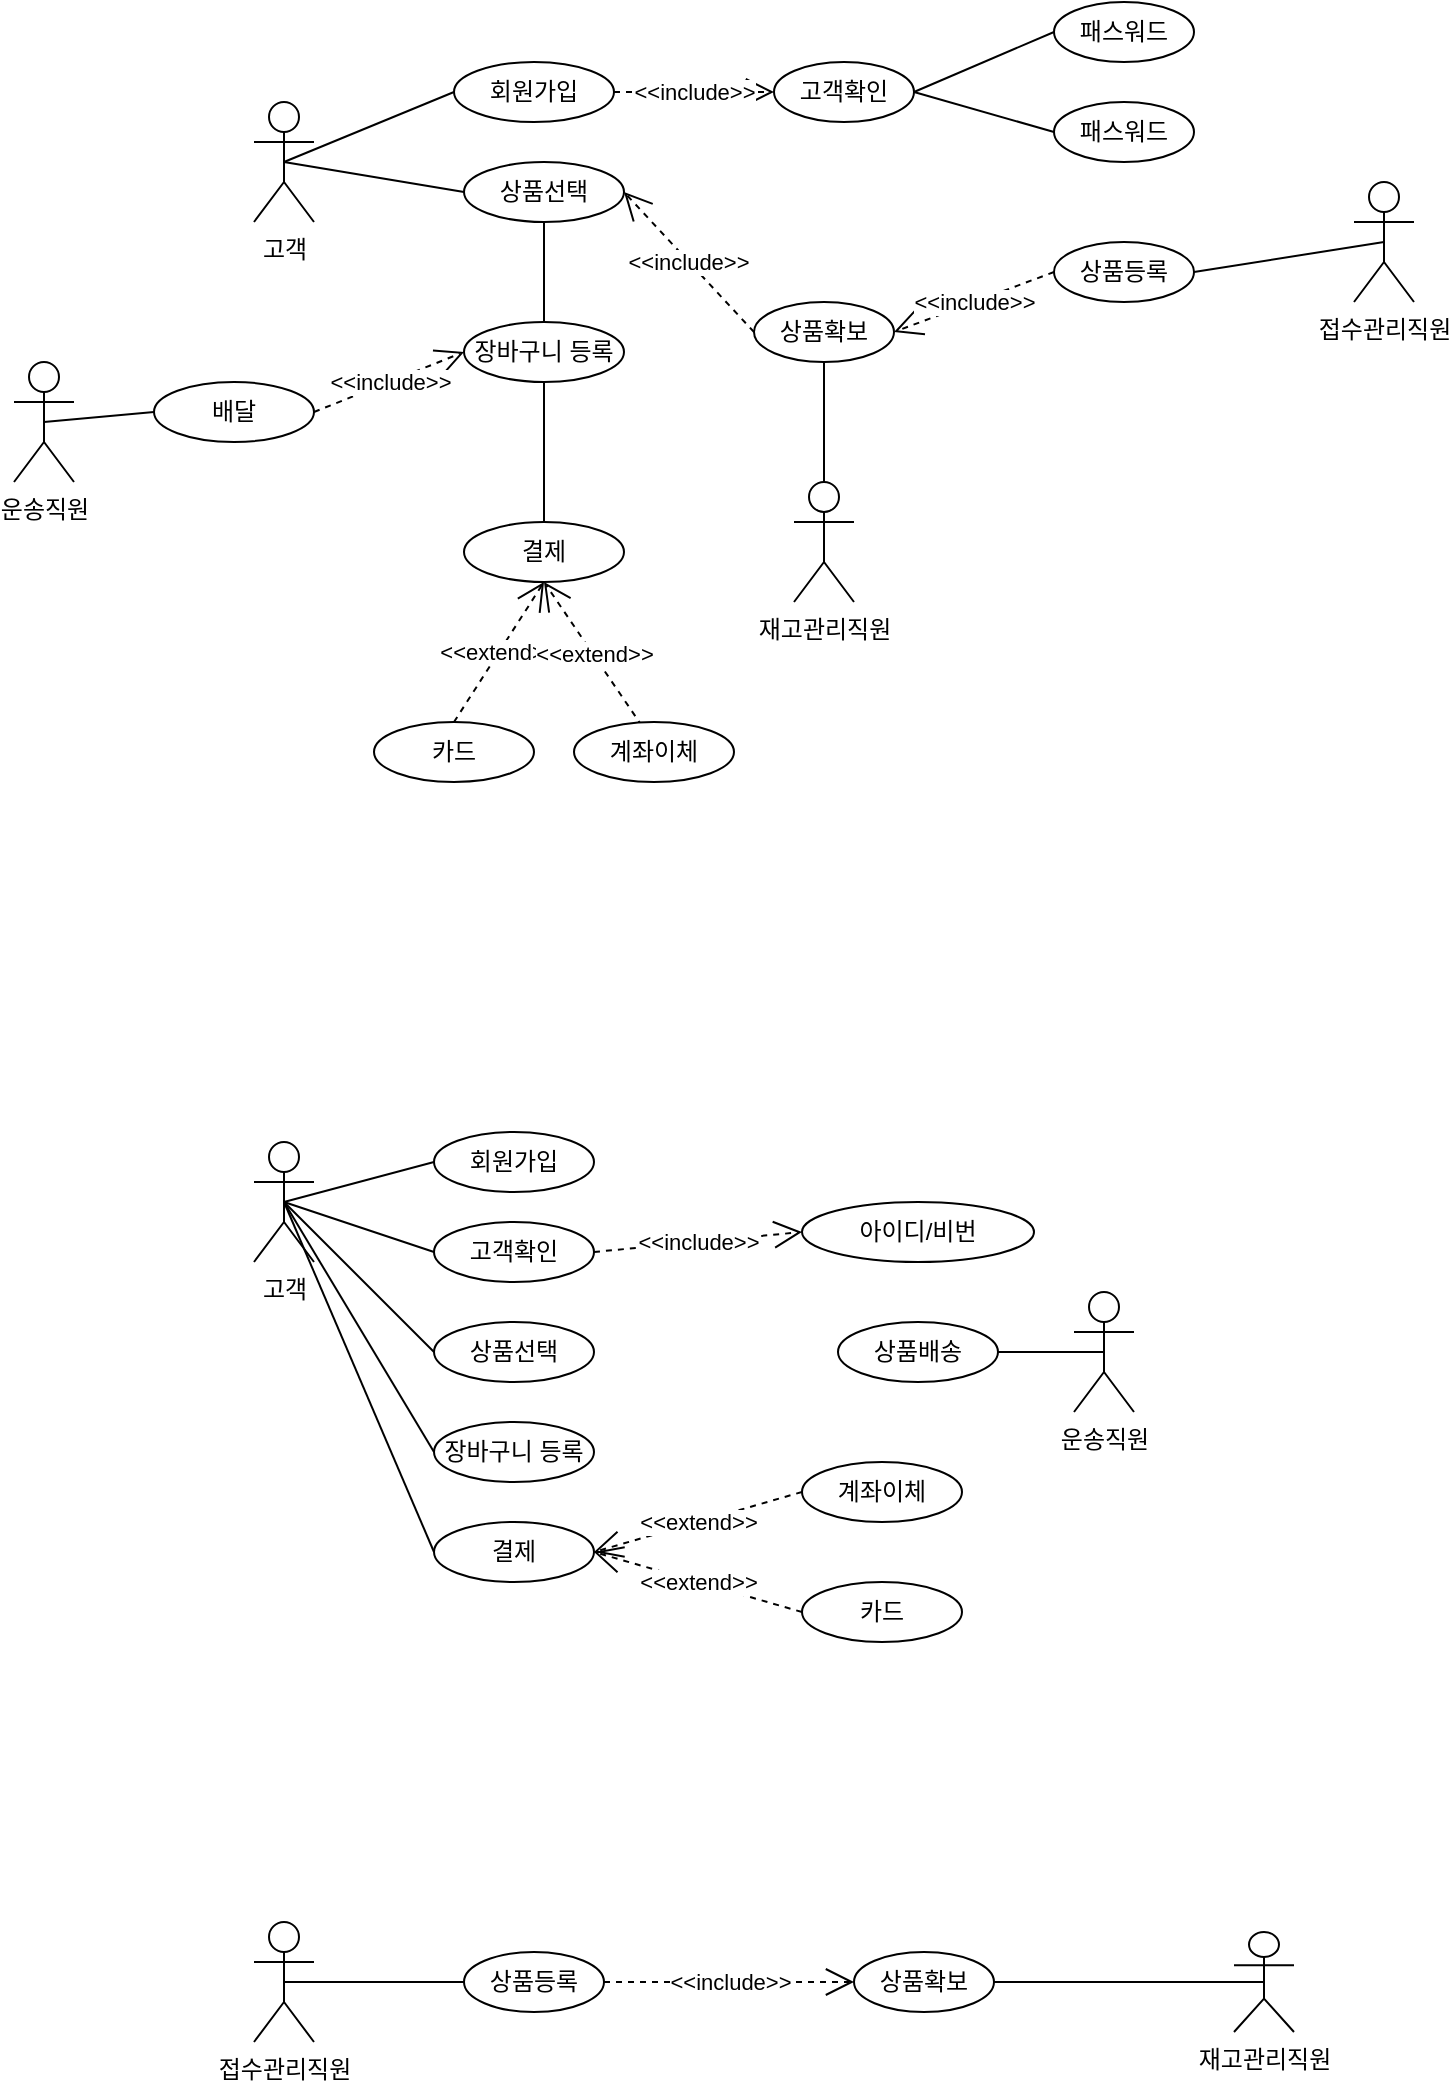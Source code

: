 <mxfile version="24.7.13">
  <diagram name="페이지-1" id="dNgf2N9sMz7548vASOfa">
    <mxGraphModel dx="2261" dy="746" grid="1" gridSize="10" guides="1" tooltips="1" connect="1" arrows="1" fold="1" page="1" pageScale="1" pageWidth="827" pageHeight="1169" math="0" shadow="0">
      <root>
        <mxCell id="0" />
        <mxCell id="1" parent="0" />
        <mxCell id="RgEV3YczR7c0vfwhTr1n-1" value="고객" style="shape=umlActor;verticalLabelPosition=bottom;verticalAlign=top;html=1;outlineConnect=0;" vertex="1" parent="1">
          <mxGeometry x="60" y="70" width="30" height="60" as="geometry" />
        </mxCell>
        <mxCell id="RgEV3YczR7c0vfwhTr1n-2" value="회원가입" style="ellipse;whiteSpace=wrap;html=1;" vertex="1" parent="1">
          <mxGeometry x="160" y="50" width="80" height="30" as="geometry" />
        </mxCell>
        <mxCell id="RgEV3YczR7c0vfwhTr1n-3" value="고객확인" style="ellipse;whiteSpace=wrap;html=1;" vertex="1" parent="1">
          <mxGeometry x="320" y="50" width="70" height="30" as="geometry" />
        </mxCell>
        <mxCell id="RgEV3YczR7c0vfwhTr1n-4" value="접수관리직원" style="shape=umlActor;verticalLabelPosition=bottom;verticalAlign=top;html=1;outlineConnect=0;" vertex="1" parent="1">
          <mxGeometry x="610" y="110" width="30" height="60" as="geometry" />
        </mxCell>
        <mxCell id="RgEV3YczR7c0vfwhTr1n-5" value="상품등록" style="ellipse;whiteSpace=wrap;html=1;" vertex="1" parent="1">
          <mxGeometry x="460" y="140" width="70" height="30" as="geometry" />
        </mxCell>
        <mxCell id="RgEV3YczR7c0vfwhTr1n-6" value="재고관리직원" style="shape=umlActor;verticalLabelPosition=bottom;verticalAlign=top;html=1;outlineConnect=0;" vertex="1" parent="1">
          <mxGeometry x="330" y="260" width="30" height="60" as="geometry" />
        </mxCell>
        <mxCell id="RgEV3YczR7c0vfwhTr1n-7" value="상품확보" style="ellipse;whiteSpace=wrap;html=1;" vertex="1" parent="1">
          <mxGeometry x="310" y="170" width="70" height="30" as="geometry" />
        </mxCell>
        <mxCell id="RgEV3YczR7c0vfwhTr1n-9" value="상품선택" style="ellipse;whiteSpace=wrap;html=1;" vertex="1" parent="1">
          <mxGeometry x="165" y="100" width="80" height="30" as="geometry" />
        </mxCell>
        <mxCell id="RgEV3YczR7c0vfwhTr1n-12" value="" style="endArrow=none;html=1;rounded=0;entryX=0;entryY=0.5;entryDx=0;entryDy=0;exitX=0.5;exitY=0.5;exitDx=0;exitDy=0;exitPerimeter=0;" edge="1" parent="1" source="RgEV3YczR7c0vfwhTr1n-1" target="RgEV3YczR7c0vfwhTr1n-2">
          <mxGeometry width="50" height="50" relative="1" as="geometry">
            <mxPoint x="390" y="410" as="sourcePoint" />
            <mxPoint x="440" y="360" as="targetPoint" />
          </mxGeometry>
        </mxCell>
        <mxCell id="RgEV3YczR7c0vfwhTr1n-13" value="패스워드" style="ellipse;whiteSpace=wrap;html=1;" vertex="1" parent="1">
          <mxGeometry x="460" y="20" width="70" height="30" as="geometry" />
        </mxCell>
        <mxCell id="RgEV3YczR7c0vfwhTr1n-14" value="&amp;lt;&amp;lt;include&amp;gt;&amp;gt;" style="endArrow=open;endSize=12;dashed=1;html=1;rounded=0;entryX=0;entryY=0.5;entryDx=0;entryDy=0;exitX=1;exitY=0.5;exitDx=0;exitDy=0;" edge="1" parent="1" source="RgEV3YczR7c0vfwhTr1n-2" target="RgEV3YczR7c0vfwhTr1n-3">
          <mxGeometry width="160" relative="1" as="geometry">
            <mxPoint x="215" y="210" as="sourcePoint" />
            <mxPoint x="215" y="140" as="targetPoint" />
            <mxPoint as="offset" />
          </mxGeometry>
        </mxCell>
        <mxCell id="RgEV3YczR7c0vfwhTr1n-15" value="패스워드" style="ellipse;whiteSpace=wrap;html=1;" vertex="1" parent="1">
          <mxGeometry x="460" y="70" width="70" height="30" as="geometry" />
        </mxCell>
        <mxCell id="RgEV3YczR7c0vfwhTr1n-16" value="" style="endArrow=none;html=1;rounded=0;entryX=0;entryY=0.5;entryDx=0;entryDy=0;exitX=0.5;exitY=0.5;exitDx=0;exitDy=0;exitPerimeter=0;" edge="1" parent="1" source="RgEV3YczR7c0vfwhTr1n-1" target="RgEV3YczR7c0vfwhTr1n-9">
          <mxGeometry width="50" height="50" relative="1" as="geometry">
            <mxPoint x="85" y="110" as="sourcePoint" />
            <mxPoint x="170" y="75" as="targetPoint" />
          </mxGeometry>
        </mxCell>
        <mxCell id="RgEV3YczR7c0vfwhTr1n-17" value="" style="endArrow=none;html=1;rounded=0;entryX=0;entryY=0.5;entryDx=0;entryDy=0;exitX=1;exitY=0.5;exitDx=0;exitDy=0;" edge="1" parent="1" source="RgEV3YczR7c0vfwhTr1n-3" target="RgEV3YczR7c0vfwhTr1n-13">
          <mxGeometry width="50" height="50" relative="1" as="geometry">
            <mxPoint x="85" y="110" as="sourcePoint" />
            <mxPoint x="175" y="125" as="targetPoint" />
          </mxGeometry>
        </mxCell>
        <mxCell id="RgEV3YczR7c0vfwhTr1n-18" value="" style="endArrow=none;html=1;rounded=0;entryX=0;entryY=0.5;entryDx=0;entryDy=0;exitX=1;exitY=0.5;exitDx=0;exitDy=0;" edge="1" parent="1" source="RgEV3YczR7c0vfwhTr1n-3" target="RgEV3YczR7c0vfwhTr1n-15">
          <mxGeometry width="50" height="50" relative="1" as="geometry">
            <mxPoint x="400" y="75" as="sourcePoint" />
            <mxPoint x="470" y="45" as="targetPoint" />
          </mxGeometry>
        </mxCell>
        <mxCell id="RgEV3YczR7c0vfwhTr1n-19" value="" style="endArrow=none;html=1;rounded=0;entryX=1;entryY=0.5;entryDx=0;entryDy=0;exitX=0.5;exitY=0.5;exitDx=0;exitDy=0;exitPerimeter=0;" edge="1" parent="1" source="RgEV3YczR7c0vfwhTr1n-4" target="RgEV3YczR7c0vfwhTr1n-5">
          <mxGeometry width="50" height="50" relative="1" as="geometry">
            <mxPoint x="390" y="410" as="sourcePoint" />
            <mxPoint x="440" y="360" as="targetPoint" />
          </mxGeometry>
        </mxCell>
        <mxCell id="RgEV3YczR7c0vfwhTr1n-21" value="&amp;lt;&amp;lt;include&amp;gt;&amp;gt;" style="endArrow=open;endSize=12;dashed=1;html=1;rounded=0;entryX=1;entryY=0.5;entryDx=0;entryDy=0;exitX=0;exitY=0.5;exitDx=0;exitDy=0;" edge="1" parent="1" source="RgEV3YczR7c0vfwhTr1n-5" target="RgEV3YczR7c0vfwhTr1n-7">
          <mxGeometry width="160" relative="1" as="geometry">
            <mxPoint x="460" y="160" as="sourcePoint" />
            <mxPoint x="330" y="75" as="targetPoint" />
          </mxGeometry>
        </mxCell>
        <mxCell id="RgEV3YczR7c0vfwhTr1n-25" value="" style="endArrow=none;html=1;rounded=0;entryX=0.5;entryY=1;entryDx=0;entryDy=0;exitX=0.5;exitY=0;exitDx=0;exitDy=0;exitPerimeter=0;" edge="1" parent="1" source="RgEV3YczR7c0vfwhTr1n-6" target="RgEV3YczR7c0vfwhTr1n-7">
          <mxGeometry width="50" height="50" relative="1" as="geometry">
            <mxPoint x="390" y="410" as="sourcePoint" />
            <mxPoint x="440" y="360" as="targetPoint" />
          </mxGeometry>
        </mxCell>
        <mxCell id="RgEV3YczR7c0vfwhTr1n-26" value="&amp;lt;&amp;lt;include&amp;gt;&amp;gt;" style="endArrow=open;endSize=12;dashed=1;html=1;rounded=0;entryX=1;entryY=0.5;entryDx=0;entryDy=0;exitX=0;exitY=0.5;exitDx=0;exitDy=0;" edge="1" parent="1" source="RgEV3YczR7c0vfwhTr1n-7" target="RgEV3YczR7c0vfwhTr1n-9">
          <mxGeometry width="160" relative="1" as="geometry">
            <mxPoint x="250" y="75" as="sourcePoint" />
            <mxPoint x="330" y="75" as="targetPoint" />
          </mxGeometry>
        </mxCell>
        <mxCell id="RgEV3YczR7c0vfwhTr1n-27" value="운송직원" style="shape=umlActor;verticalLabelPosition=bottom;verticalAlign=top;html=1;outlineConnect=0;" vertex="1" parent="1">
          <mxGeometry x="-60" y="200" width="30" height="60" as="geometry" />
        </mxCell>
        <mxCell id="RgEV3YczR7c0vfwhTr1n-28" value="장바구니 등록" style="ellipse;whiteSpace=wrap;html=1;" vertex="1" parent="1">
          <mxGeometry x="165" y="180" width="80" height="30" as="geometry" />
        </mxCell>
        <mxCell id="RgEV3YczR7c0vfwhTr1n-30" value="" style="endArrow=none;html=1;rounded=0;entryX=0.5;entryY=0;entryDx=0;entryDy=0;exitX=0.5;exitY=1;exitDx=0;exitDy=0;" edge="1" parent="1" source="RgEV3YczR7c0vfwhTr1n-9" target="RgEV3YczR7c0vfwhTr1n-28">
          <mxGeometry width="50" height="50" relative="1" as="geometry">
            <mxPoint x="85" y="110" as="sourcePoint" />
            <mxPoint x="175" y="125" as="targetPoint" />
          </mxGeometry>
        </mxCell>
        <mxCell id="RgEV3YczR7c0vfwhTr1n-31" value="" style="endArrow=none;html=1;rounded=0;entryX=0.5;entryY=1;entryDx=0;entryDy=0;exitX=0.5;exitY=0;exitDx=0;exitDy=0;" edge="1" parent="1" source="RgEV3YczR7c0vfwhTr1n-32" target="RgEV3YczR7c0vfwhTr1n-28">
          <mxGeometry width="50" height="50" relative="1" as="geometry">
            <mxPoint x="205" y="270" as="sourcePoint" />
            <mxPoint x="440" y="360" as="targetPoint" />
          </mxGeometry>
        </mxCell>
        <mxCell id="RgEV3YczR7c0vfwhTr1n-32" value="결제" style="ellipse;whiteSpace=wrap;html=1;" vertex="1" parent="1">
          <mxGeometry x="165" y="280" width="80" height="30" as="geometry" />
        </mxCell>
        <mxCell id="RgEV3YczR7c0vfwhTr1n-33" value="&amp;lt;&amp;lt;extend&amp;gt;&amp;gt;" style="endArrow=open;endSize=12;dashed=1;html=1;rounded=0;entryX=0.5;entryY=1;entryDx=0;entryDy=0;exitX=0.5;exitY=0;exitDx=0;exitDy=0;" edge="1" parent="1" source="RgEV3YczR7c0vfwhTr1n-35" target="RgEV3YczR7c0vfwhTr1n-32">
          <mxGeometry width="160" relative="1" as="geometry">
            <mxPoint x="180" y="360" as="sourcePoint" />
            <mxPoint x="440" y="280" as="targetPoint" />
          </mxGeometry>
        </mxCell>
        <mxCell id="RgEV3YczR7c0vfwhTr1n-34" value="&amp;lt;&amp;lt;extend&amp;gt;&amp;gt;" style="endArrow=open;endSize=12;dashed=1;html=1;rounded=0;entryX=0.5;entryY=1;entryDx=0;entryDy=0;exitX=0.425;exitY=0.067;exitDx=0;exitDy=0;exitPerimeter=0;" edge="1" parent="1" source="RgEV3YczR7c0vfwhTr1n-36" target="RgEV3YczR7c0vfwhTr1n-32">
          <mxGeometry width="160" relative="1" as="geometry">
            <mxPoint x="230" y="360" as="sourcePoint" />
            <mxPoint x="215" y="320" as="targetPoint" />
          </mxGeometry>
        </mxCell>
        <mxCell id="RgEV3YczR7c0vfwhTr1n-35" value="카드" style="ellipse;whiteSpace=wrap;html=1;" vertex="1" parent="1">
          <mxGeometry x="120" y="380" width="80" height="30" as="geometry" />
        </mxCell>
        <mxCell id="RgEV3YczR7c0vfwhTr1n-36" value="계좌이체" style="ellipse;whiteSpace=wrap;html=1;" vertex="1" parent="1">
          <mxGeometry x="220" y="380" width="80" height="30" as="geometry" />
        </mxCell>
        <mxCell id="RgEV3YczR7c0vfwhTr1n-39" value="" style="endArrow=none;html=1;rounded=0;entryX=0.5;entryY=0.5;entryDx=0;entryDy=0;entryPerimeter=0;exitX=0;exitY=0.5;exitDx=0;exitDy=0;" edge="1" parent="1" source="RgEV3YczR7c0vfwhTr1n-40" target="RgEV3YczR7c0vfwhTr1n-27">
          <mxGeometry width="50" height="50" relative="1" as="geometry">
            <mxPoint x="20" y="230" as="sourcePoint" />
            <mxPoint x="440" y="360" as="targetPoint" />
          </mxGeometry>
        </mxCell>
        <mxCell id="RgEV3YczR7c0vfwhTr1n-40" value="배달" style="ellipse;whiteSpace=wrap;html=1;" vertex="1" parent="1">
          <mxGeometry x="10" y="210" width="80" height="30" as="geometry" />
        </mxCell>
        <mxCell id="RgEV3YczR7c0vfwhTr1n-41" value="&amp;lt;&amp;lt;include&amp;gt;&amp;gt;" style="endArrow=open;endSize=12;dashed=1;html=1;rounded=0;entryX=0;entryY=0.5;entryDx=0;entryDy=0;exitX=1;exitY=0.5;exitDx=0;exitDy=0;" edge="1" parent="1" source="RgEV3YczR7c0vfwhTr1n-40" target="RgEV3YczR7c0vfwhTr1n-28">
          <mxGeometry width="160" relative="1" as="geometry">
            <mxPoint x="470" y="165" as="sourcePoint" />
            <mxPoint x="390" y="195" as="targetPoint" />
          </mxGeometry>
        </mxCell>
        <mxCell id="RgEV3YczR7c0vfwhTr1n-42" value="고객" style="shape=umlActor;verticalLabelPosition=bottom;verticalAlign=top;html=1;outlineConnect=0;" vertex="1" parent="1">
          <mxGeometry x="60" y="590" width="30" height="60" as="geometry" />
        </mxCell>
        <mxCell id="RgEV3YczR7c0vfwhTr1n-44" value="" style="endArrow=none;html=1;rounded=0;exitX=0.5;exitY=0.5;exitDx=0;exitDy=0;exitPerimeter=0;entryX=0;entryY=0.5;entryDx=0;entryDy=0;" edge="1" parent="1" source="RgEV3YczR7c0vfwhTr1n-42" target="RgEV3YczR7c0vfwhTr1n-45">
          <mxGeometry width="50" height="50" relative="1" as="geometry">
            <mxPoint x="20" y="225" as="sourcePoint" />
            <mxPoint x="140" y="600" as="targetPoint" />
          </mxGeometry>
        </mxCell>
        <mxCell id="RgEV3YczR7c0vfwhTr1n-45" value="회원가입" style="ellipse;whiteSpace=wrap;html=1;" vertex="1" parent="1">
          <mxGeometry x="150" y="585" width="80" height="30" as="geometry" />
        </mxCell>
        <mxCell id="RgEV3YczR7c0vfwhTr1n-46" value="고객확인" style="ellipse;whiteSpace=wrap;html=1;" vertex="1" parent="1">
          <mxGeometry x="150" y="630" width="80" height="30" as="geometry" />
        </mxCell>
        <mxCell id="RgEV3YczR7c0vfwhTr1n-47" value="아이디/비번" style="ellipse;whiteSpace=wrap;html=1;" vertex="1" parent="1">
          <mxGeometry x="334" y="620" width="116" height="30" as="geometry" />
        </mxCell>
        <mxCell id="RgEV3YczR7c0vfwhTr1n-49" value="" style="endArrow=none;html=1;rounded=0;exitX=0.5;exitY=0.5;exitDx=0;exitDy=0;exitPerimeter=0;entryX=0;entryY=0.5;entryDx=0;entryDy=0;" edge="1" parent="1" source="RgEV3YczR7c0vfwhTr1n-42" target="RgEV3YczR7c0vfwhTr1n-46">
          <mxGeometry width="50" height="50" relative="1" as="geometry">
            <mxPoint x="85" y="630" as="sourcePoint" />
            <mxPoint x="160" y="610" as="targetPoint" />
          </mxGeometry>
        </mxCell>
        <mxCell id="RgEV3YczR7c0vfwhTr1n-53" value="&amp;lt;&amp;lt;include&amp;gt;&amp;gt;" style="endArrow=open;endSize=12;dashed=1;html=1;rounded=0;entryX=0;entryY=0.5;entryDx=0;entryDy=0;exitX=1;exitY=0.5;exitDx=0;exitDy=0;" edge="1" parent="1" source="RgEV3YczR7c0vfwhTr1n-46" target="RgEV3YczR7c0vfwhTr1n-47">
          <mxGeometry width="160" relative="1" as="geometry">
            <mxPoint x="120" y="300" as="sourcePoint" />
            <mxPoint x="175" y="205" as="targetPoint" />
          </mxGeometry>
        </mxCell>
        <mxCell id="RgEV3YczR7c0vfwhTr1n-55" value="재고관리직원" style="shape=umlActor;verticalLabelPosition=bottom;verticalAlign=top;html=1;outlineConnect=0;" vertex="1" parent="1">
          <mxGeometry x="550" y="985" width="30" height="50" as="geometry" />
        </mxCell>
        <mxCell id="RgEV3YczR7c0vfwhTr1n-56" value="상품확보" style="ellipse;whiteSpace=wrap;html=1;" vertex="1" parent="1">
          <mxGeometry x="360" y="995" width="70" height="30" as="geometry" />
        </mxCell>
        <mxCell id="RgEV3YczR7c0vfwhTr1n-57" value="접수관리직원" style="shape=umlActor;verticalLabelPosition=bottom;verticalAlign=top;html=1;outlineConnect=0;" vertex="1" parent="1">
          <mxGeometry x="60" y="980" width="30" height="60" as="geometry" />
        </mxCell>
        <mxCell id="RgEV3YczR7c0vfwhTr1n-58" value="상품등록" style="ellipse;whiteSpace=wrap;html=1;" vertex="1" parent="1">
          <mxGeometry x="165" y="995" width="70" height="30" as="geometry" />
        </mxCell>
        <mxCell id="RgEV3YczR7c0vfwhTr1n-59" value="" style="endArrow=none;html=1;rounded=0;exitX=0.5;exitY=0.5;exitDx=0;exitDy=0;exitPerimeter=0;entryX=0;entryY=0.5;entryDx=0;entryDy=0;" edge="1" parent="1" source="RgEV3YczR7c0vfwhTr1n-57" target="RgEV3YczR7c0vfwhTr1n-58">
          <mxGeometry width="50" height="50" relative="1" as="geometry">
            <mxPoint x="85" y="630" as="sourcePoint" />
            <mxPoint x="160" y="665" as="targetPoint" />
          </mxGeometry>
        </mxCell>
        <mxCell id="RgEV3YczR7c0vfwhTr1n-60" value="&amp;lt;&amp;lt;include&amp;gt;&amp;gt;" style="endArrow=open;endSize=12;dashed=1;html=1;rounded=0;entryX=0;entryY=0.5;entryDx=0;entryDy=0;exitX=1;exitY=0.5;exitDx=0;exitDy=0;" edge="1" parent="1" source="RgEV3YczR7c0vfwhTr1n-58" target="RgEV3YczR7c0vfwhTr1n-56">
          <mxGeometry width="160" relative="1" as="geometry">
            <mxPoint x="240" y="665" as="sourcePoint" />
            <mxPoint x="344" y="685" as="targetPoint" />
          </mxGeometry>
        </mxCell>
        <mxCell id="RgEV3YczR7c0vfwhTr1n-61" value="" style="endArrow=none;html=1;rounded=0;entryX=1;entryY=0.5;entryDx=0;entryDy=0;exitX=0.5;exitY=0.5;exitDx=0;exitDy=0;exitPerimeter=0;" edge="1" parent="1" source="RgEV3YczR7c0vfwhTr1n-55" target="RgEV3YczR7c0vfwhTr1n-56">
          <mxGeometry width="50" height="50" relative="1" as="geometry">
            <mxPoint x="515" y="790" as="sourcePoint" />
            <mxPoint x="590" y="825" as="targetPoint" />
          </mxGeometry>
        </mxCell>
        <mxCell id="RgEV3YczR7c0vfwhTr1n-62" value="상품선택" style="ellipse;whiteSpace=wrap;html=1;" vertex="1" parent="1">
          <mxGeometry x="150" y="680" width="80" height="30" as="geometry" />
        </mxCell>
        <mxCell id="RgEV3YczR7c0vfwhTr1n-63" value="장바구니 등록" style="ellipse;whiteSpace=wrap;html=1;" vertex="1" parent="1">
          <mxGeometry x="150" y="730" width="80" height="30" as="geometry" />
        </mxCell>
        <mxCell id="RgEV3YczR7c0vfwhTr1n-64" value="" style="endArrow=none;html=1;rounded=0;exitX=0.5;exitY=0.5;exitDx=0;exitDy=0;exitPerimeter=0;entryX=0;entryY=0.5;entryDx=0;entryDy=0;" edge="1" parent="1" source="RgEV3YczR7c0vfwhTr1n-42" target="RgEV3YczR7c0vfwhTr1n-62">
          <mxGeometry width="50" height="50" relative="1" as="geometry">
            <mxPoint x="85" y="630" as="sourcePoint" />
            <mxPoint x="160" y="665" as="targetPoint" />
          </mxGeometry>
        </mxCell>
        <mxCell id="RgEV3YczR7c0vfwhTr1n-65" value="" style="endArrow=none;html=1;rounded=0;exitX=0.5;exitY=0.5;exitDx=0;exitDy=0;exitPerimeter=0;entryX=0;entryY=0.5;entryDx=0;entryDy=0;" edge="1" parent="1" source="RgEV3YczR7c0vfwhTr1n-42" target="RgEV3YczR7c0vfwhTr1n-63">
          <mxGeometry width="50" height="50" relative="1" as="geometry">
            <mxPoint x="95" y="640" as="sourcePoint" />
            <mxPoint x="170" y="675" as="targetPoint" />
          </mxGeometry>
        </mxCell>
        <mxCell id="RgEV3YczR7c0vfwhTr1n-66" value="결제" style="ellipse;whiteSpace=wrap;html=1;" vertex="1" parent="1">
          <mxGeometry x="150" y="780" width="80" height="30" as="geometry" />
        </mxCell>
        <mxCell id="RgEV3YczR7c0vfwhTr1n-67" value="" style="endArrow=none;html=1;rounded=0;exitX=0.5;exitY=0.5;exitDx=0;exitDy=0;exitPerimeter=0;entryX=0;entryY=0.5;entryDx=0;entryDy=0;" edge="1" parent="1" source="RgEV3YczR7c0vfwhTr1n-42" target="RgEV3YczR7c0vfwhTr1n-66">
          <mxGeometry width="50" height="50" relative="1" as="geometry">
            <mxPoint x="85" y="630" as="sourcePoint" />
            <mxPoint x="160" y="755" as="targetPoint" />
          </mxGeometry>
        </mxCell>
        <mxCell id="RgEV3YczR7c0vfwhTr1n-68" value="카드" style="ellipse;whiteSpace=wrap;html=1;" vertex="1" parent="1">
          <mxGeometry x="334" y="810" width="80" height="30" as="geometry" />
        </mxCell>
        <mxCell id="RgEV3YczR7c0vfwhTr1n-69" value="계좌이체" style="ellipse;whiteSpace=wrap;html=1;" vertex="1" parent="1">
          <mxGeometry x="334" y="750" width="80" height="30" as="geometry" />
        </mxCell>
        <mxCell id="RgEV3YczR7c0vfwhTr1n-71" value="&amp;lt;&amp;lt;extend&amp;gt;&amp;gt;" style="endArrow=open;endSize=12;dashed=1;html=1;rounded=0;entryX=1;entryY=0.5;entryDx=0;entryDy=0;exitX=0;exitY=0.5;exitDx=0;exitDy=0;" edge="1" parent="1" source="RgEV3YczR7c0vfwhTr1n-69" target="RgEV3YczR7c0vfwhTr1n-66">
          <mxGeometry width="160" relative="1" as="geometry">
            <mxPoint x="264" y="392" as="sourcePoint" />
            <mxPoint x="215" y="320" as="targetPoint" />
          </mxGeometry>
        </mxCell>
        <mxCell id="RgEV3YczR7c0vfwhTr1n-72" value="&amp;lt;&amp;lt;extend&amp;gt;&amp;gt;" style="endArrow=open;endSize=12;dashed=1;html=1;rounded=0;entryX=1;entryY=0.5;entryDx=0;entryDy=0;exitX=0;exitY=0.5;exitDx=0;exitDy=0;" edge="1" parent="1" source="RgEV3YczR7c0vfwhTr1n-68" target="RgEV3YczR7c0vfwhTr1n-66">
          <mxGeometry width="160" relative="1" as="geometry">
            <mxPoint x="274" y="402" as="sourcePoint" />
            <mxPoint x="225" y="330" as="targetPoint" />
          </mxGeometry>
        </mxCell>
        <mxCell id="RgEV3YczR7c0vfwhTr1n-73" value="운송직원" style="shape=umlActor;verticalLabelPosition=bottom;verticalAlign=top;html=1;outlineConnect=0;" vertex="1" parent="1">
          <mxGeometry x="470" y="665" width="30" height="60" as="geometry" />
        </mxCell>
        <mxCell id="RgEV3YczR7c0vfwhTr1n-74" value="상품배송" style="ellipse;whiteSpace=wrap;html=1;" vertex="1" parent="1">
          <mxGeometry x="352" y="680" width="80" height="30" as="geometry" />
        </mxCell>
        <mxCell id="RgEV3YczR7c0vfwhTr1n-75" value="" style="endArrow=none;html=1;rounded=0;entryX=1;entryY=0.5;entryDx=0;entryDy=0;exitX=0.5;exitY=0.5;exitDx=0;exitDy=0;exitPerimeter=0;" edge="1" parent="1" source="RgEV3YczR7c0vfwhTr1n-73" target="RgEV3YczR7c0vfwhTr1n-74">
          <mxGeometry width="50" height="50" relative="1" as="geometry">
            <mxPoint x="480" y="700" as="sourcePoint" />
            <mxPoint x="-35" y="240" as="targetPoint" />
          </mxGeometry>
        </mxCell>
      </root>
    </mxGraphModel>
  </diagram>
</mxfile>
